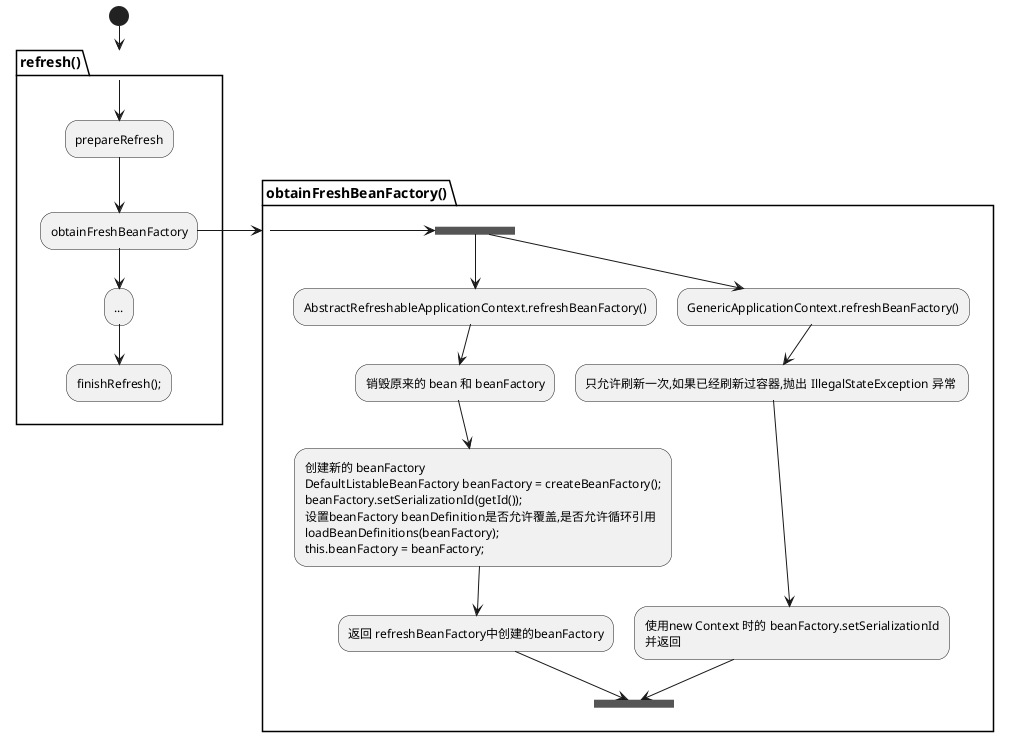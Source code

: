@startuml

(*) --> refresh()
partition refresh() {
    -d-> prepareRefresh
    -d-> obtainFreshBeanFactory
    -d-> "..."
    -d-> finishRefresh();
}



obtainFreshBeanFactory -r-> obtainFreshBeanFactory()

partition obtainFreshBeanFactory() {
    -r-> ==1==
    -d-> "AbstractRefreshableApplicationContext.refreshBeanFactory()"
    -d-> "销毁原来的 bean 和 beanFactory"
    --> "创建新的 beanFactory
        DefaultListableBeanFactory beanFactory = createBeanFactory();
        beanFactory.setSerializationId(getId());
        设置beanFactory beanDefinition是否允许覆盖,是否允许循环引用
        loadBeanDefinitions(beanFactory);
        this.beanFactory = beanFactory;"
    -d-> "返回 refreshBeanFactory中创建的beanFactory"
    --> ==2==

    ==1== -->"GenericApplicationContext.refreshBeanFactory()"
    --> "只允许刷新一次,如果已经刷新过容器,抛出 IllegalStateException 异常 "
    --> "使用new Context 时的 beanFactory.setSerializationId
        并返回"
    --> ==2==
}

@enduml

